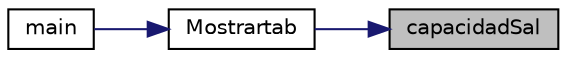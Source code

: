 digraph "capacidadSal"
{
 // LATEX_PDF_SIZE
  edge [fontname="Helvetica",fontsize="10",labelfontname="Helvetica",labelfontsize="10"];
  node [fontname="Helvetica",fontsize="10",shape=record];
  rankdir="RL";
  Node1 [label="capacidadSal",height=0.2,width=0.4,color="black", fillcolor="grey75", style="filled", fontcolor="black",tooltip="Es la capacidad saliente."];
  Node1 -> Node2 [dir="back",color="midnightblue",fontsize="10",style="solid",fontname="Helvetica"];
  Node2 [label="Mostrartab",height=0.2,width=0.4,color="black", fillcolor="white", style="filled",URL="$_linea__de__espera___8c.html#a1dba4ff1d29112f2fdb5cddcc9238af2",tooltip="Nos muestra la tabla."];
  Node2 -> Node3 [dir="back",color="midnightblue",fontsize="10",style="solid",fontname="Helvetica"];
  Node3 [label="main",height=0.2,width=0.4,color="black", fillcolor="white", style="filled",URL="$_linea__de__espera__app_8c.html#ae66f6b31b5ad750f1fe042a706a4e3d4",tooltip=" "];
}
